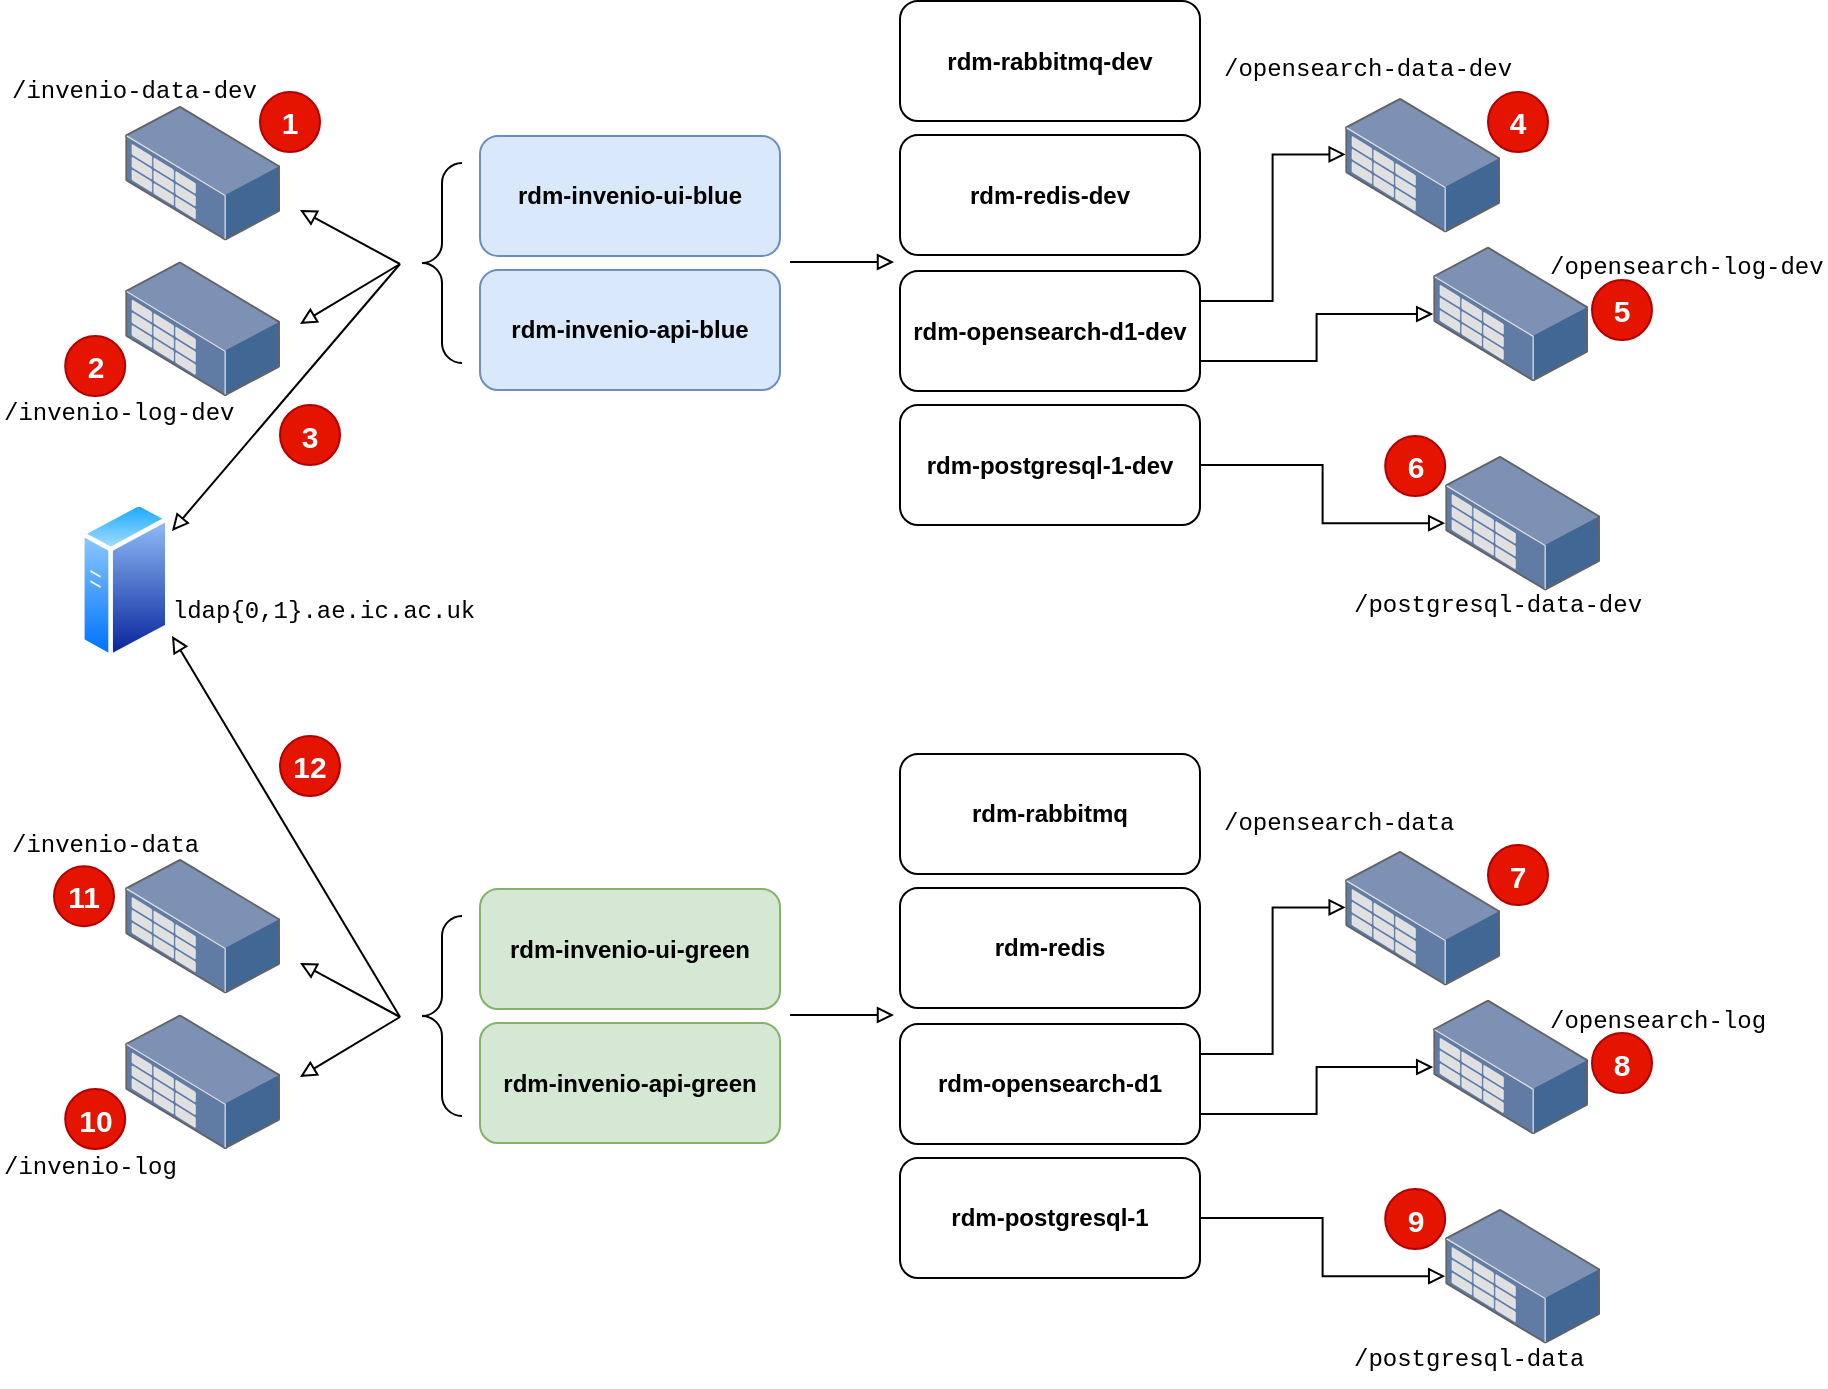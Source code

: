 <mxfile version="24.0.4" type="device">
  <diagram name="Page-1" id="nVotaBMBcOUi8ZcSs_nK">
    <mxGraphModel dx="1434" dy="873" grid="1" gridSize="10" guides="1" tooltips="1" connect="1" arrows="1" fold="1" page="1" pageScale="1" pageWidth="1169" pageHeight="827" math="0" shadow="0">
      <root>
        <mxCell id="0" />
        <mxCell id="1" parent="0" />
        <mxCell id="W2W0EHCvLcg0L5Kenefl-169" value="" style="group" vertex="1" connectable="0" parent="1">
          <mxGeometry x="110" y="132.5" width="913" height="329.5" as="geometry" />
        </mxCell>
        <mxCell id="W2W0EHCvLcg0L5Kenefl-11" value="&lt;b&gt;rdm-invenio-ui-blue&lt;/b&gt;" style="rounded=1;whiteSpace=wrap;html=1;container=0;fillColor=#dae8fc;strokeColor=#6c8ebf;" vertex="1" parent="W2W0EHCvLcg0L5Kenefl-169">
          <mxGeometry x="240" y="67.5" width="150" height="60" as="geometry" />
        </mxCell>
        <mxCell id="W2W0EHCvLcg0L5Kenefl-13" value="&lt;b&gt;rdm-invenio-api-blue&lt;/b&gt;" style="rounded=1;whiteSpace=wrap;html=1;container=0;fillColor=#dae8fc;strokeColor=#6c8ebf;" vertex="1" parent="W2W0EHCvLcg0L5Kenefl-169">
          <mxGeometry x="240" y="134.5" width="150" height="60" as="geometry" />
        </mxCell>
        <mxCell id="W2W0EHCvLcg0L5Kenefl-24" value="" style="endArrow=block;html=1;rounded=0;endFill=0;" edge="1" parent="W2W0EHCvLcg0L5Kenefl-169">
          <mxGeometry width="50" height="50" relative="1" as="geometry">
            <mxPoint x="395" y="130.5" as="sourcePoint" />
            <mxPoint x="447" y="130.5" as="targetPoint" />
          </mxGeometry>
        </mxCell>
        <mxCell id="W2W0EHCvLcg0L5Kenefl-27" value="" style="group" vertex="1" connectable="0" parent="W2W0EHCvLcg0L5Kenefl-169">
          <mxGeometry y="22.5" width="140" height="97.2" as="geometry" />
        </mxCell>
        <mxCell id="W2W0EHCvLcg0L5Kenefl-20" value="" style="image;points=[];aspect=fixed;html=1;align=center;shadow=0;dashed=0;image=img/lib/allied_telesis/storage/Datacenter_Server_Rack_Storage_Unit_Small.svg;" vertex="1" parent="W2W0EHCvLcg0L5Kenefl-27">
          <mxGeometry x="62.6" y="30" width="77.4" height="67.2" as="geometry" />
        </mxCell>
        <mxCell id="W2W0EHCvLcg0L5Kenefl-25" value="&lt;font face=&quot;Courier New&quot;&gt;/invenio-data-dev&lt;/font&gt;" style="text;html=1;align=left;verticalAlign=middle;whiteSpace=wrap;rounded=0;" vertex="1" parent="W2W0EHCvLcg0L5Kenefl-27">
          <mxGeometry x="4" y="7" width="140" height="30" as="geometry" />
        </mxCell>
        <mxCell id="W2W0EHCvLcg0L5Kenefl-46" value="" style="labelPosition=right;align=left;strokeWidth=1;shape=mxgraph.mockup.markup.curlyBrace;html=1;shadow=0;dashed=0;strokeColor=#000000;direction=north;" vertex="1" parent="W2W0EHCvLcg0L5Kenefl-169">
          <mxGeometry x="211" y="81" width="20" height="100" as="geometry" />
        </mxCell>
        <mxCell id="W2W0EHCvLcg0L5Kenefl-1" value="&lt;b&gt;rdm-rabbitmq-dev&lt;/b&gt;" style="rounded=1;whiteSpace=wrap;html=1;container=0;" vertex="1" parent="W2W0EHCvLcg0L5Kenefl-169">
          <mxGeometry x="450" width="150" height="60" as="geometry" />
        </mxCell>
        <mxCell id="W2W0EHCvLcg0L5Kenefl-2" value="&lt;b&gt;rdm-redis-dev&lt;/b&gt;" style="rounded=1;whiteSpace=wrap;html=1;container=0;" vertex="1" parent="W2W0EHCvLcg0L5Kenefl-169">
          <mxGeometry x="450" y="67" width="150" height="60" as="geometry" />
        </mxCell>
        <mxCell id="W2W0EHCvLcg0L5Kenefl-61" style="edgeStyle=orthogonalEdgeStyle;rounded=0;orthogonalLoop=1;jettySize=auto;html=1;exitX=1;exitY=0.75;exitDx=0;exitDy=0;endArrow=block;endFill=0;" edge="1" parent="W2W0EHCvLcg0L5Kenefl-169" source="W2W0EHCvLcg0L5Kenefl-3" target="W2W0EHCvLcg0L5Kenefl-51">
          <mxGeometry relative="1" as="geometry" />
        </mxCell>
        <mxCell id="W2W0EHCvLcg0L5Kenefl-3" value="&lt;b&gt;rdm-opensearch-d1-dev&lt;/b&gt;" style="rounded=1;whiteSpace=wrap;html=1;container=0;" vertex="1" parent="W2W0EHCvLcg0L5Kenefl-169">
          <mxGeometry x="450" y="135" width="150" height="60" as="geometry" />
        </mxCell>
        <mxCell id="W2W0EHCvLcg0L5Kenefl-60" style="edgeStyle=orthogonalEdgeStyle;rounded=0;orthogonalLoop=1;jettySize=auto;html=1;exitX=1;exitY=0.5;exitDx=0;exitDy=0;endArrow=block;endFill=0;" edge="1" parent="W2W0EHCvLcg0L5Kenefl-169" source="W2W0EHCvLcg0L5Kenefl-4" target="W2W0EHCvLcg0L5Kenefl-54">
          <mxGeometry relative="1" as="geometry" />
        </mxCell>
        <mxCell id="W2W0EHCvLcg0L5Kenefl-4" value="&lt;b&gt;rdm-postgresql-1-dev&lt;/b&gt;" style="rounded=1;whiteSpace=wrap;html=1;container=0;" vertex="1" parent="W2W0EHCvLcg0L5Kenefl-169">
          <mxGeometry x="450" y="202" width="150" height="60" as="geometry" />
        </mxCell>
        <mxCell id="W2W0EHCvLcg0L5Kenefl-47" value="" style="group" vertex="1" connectable="0" parent="W2W0EHCvLcg0L5Kenefl-169">
          <mxGeometry x="610" y="18.5" width="160" height="120" as="geometry" />
        </mxCell>
        <mxCell id="W2W0EHCvLcg0L5Kenefl-48" value="" style="image;points=[];aspect=fixed;html=1;align=center;shadow=0;dashed=0;image=img/lib/allied_telesis/storage/Datacenter_Server_Rack_Storage_Unit_Small.svg;" vertex="1" parent="W2W0EHCvLcg0L5Kenefl-47">
          <mxGeometry x="62.6" y="30" width="77.4" height="67.2" as="geometry" />
        </mxCell>
        <mxCell id="W2W0EHCvLcg0L5Kenefl-49" value="&lt;font face=&quot;Courier New&quot;&gt;/opensearch-data-dev&lt;/font&gt;" style="text;html=1;align=left;verticalAlign=middle;whiteSpace=wrap;rounded=0;" vertex="1" parent="W2W0EHCvLcg0L5Kenefl-47">
          <mxGeometry width="150" height="30" as="geometry" />
        </mxCell>
        <mxCell id="W2W0EHCvLcg0L5Kenefl-90" value="&lt;b&gt;&lt;font style=&quot;font-size: 15px;&quot;&gt;4&lt;/font&gt;&lt;/b&gt;" style="ellipse;whiteSpace=wrap;html=1;aspect=fixed;fillColor=#e51400;fontColor=#ffffff;strokeColor=#B20000;" vertex="1" parent="W2W0EHCvLcg0L5Kenefl-47">
          <mxGeometry x="134" y="27" width="30" height="30" as="geometry" />
        </mxCell>
        <mxCell id="W2W0EHCvLcg0L5Kenefl-56" style="edgeStyle=orthogonalEdgeStyle;rounded=0;orthogonalLoop=1;jettySize=auto;html=1;exitX=1;exitY=0.25;exitDx=0;exitDy=0;entryX=0.003;entryY=0.42;entryDx=0;entryDy=0;entryPerimeter=0;endArrow=block;endFill=0;" edge="1" parent="W2W0EHCvLcg0L5Kenefl-169" source="W2W0EHCvLcg0L5Kenefl-3" target="W2W0EHCvLcg0L5Kenefl-48">
          <mxGeometry relative="1" as="geometry" />
        </mxCell>
        <mxCell id="W2W0EHCvLcg0L5Kenefl-22" value="" style="endArrow=block;html=1;rounded=0;endFill=0;" edge="1" parent="W2W0EHCvLcg0L5Kenefl-169">
          <mxGeometry width="50" height="50" relative="1" as="geometry">
            <mxPoint x="200" y="131.5" as="sourcePoint" />
            <mxPoint x="150" y="104.5" as="targetPoint" />
          </mxGeometry>
        </mxCell>
        <mxCell id="W2W0EHCvLcg0L5Kenefl-89" value="&lt;b&gt;&lt;font style=&quot;font-size: 15px;&quot;&gt;1&lt;/font&gt;&lt;/b&gt;" style="ellipse;whiteSpace=wrap;html=1;aspect=fixed;fillColor=#e51400;fontColor=#ffffff;strokeColor=#B20000;" vertex="1" parent="W2W0EHCvLcg0L5Kenefl-169">
          <mxGeometry x="130" y="45.5" width="30" height="30" as="geometry" />
        </mxCell>
        <mxCell id="W2W0EHCvLcg0L5Kenefl-92" value="&lt;b&gt;&lt;font style=&quot;font-size: 15px;&quot;&gt;6&lt;/font&gt;&lt;/b&gt;" style="ellipse;whiteSpace=wrap;html=1;aspect=fixed;fillColor=#e51400;fontColor=#ffffff;strokeColor=#B20000;" vertex="1" parent="W2W0EHCvLcg0L5Kenefl-169">
          <mxGeometry x="692.6" y="217.5" width="30" height="30" as="geometry" />
        </mxCell>
        <mxCell id="W2W0EHCvLcg0L5Kenefl-125" value="" style="endArrow=block;html=1;rounded=0;endFill=0;" edge="1" parent="W2W0EHCvLcg0L5Kenefl-169">
          <mxGeometry width="50" height="50" relative="1" as="geometry">
            <mxPoint x="200" y="131.5" as="sourcePoint" />
            <mxPoint x="150" y="161.5" as="targetPoint" />
          </mxGeometry>
        </mxCell>
        <mxCell id="W2W0EHCvLcg0L5Kenefl-123" value="" style="image;points=[];aspect=fixed;html=1;align=center;shadow=0;dashed=0;image=img/lib/allied_telesis/storage/Datacenter_Server_Rack_Storage_Unit_Small.svg;" vertex="1" parent="W2W0EHCvLcg0L5Kenefl-169">
          <mxGeometry x="62.6" y="130.3" width="77.4" height="67.2" as="geometry" />
        </mxCell>
        <mxCell id="W2W0EHCvLcg0L5Kenefl-124" value="&lt;font face=&quot;Courier New&quot;&gt;/invenio-log-dev&lt;/font&gt;" style="text;html=1;align=left;verticalAlign=middle;whiteSpace=wrap;rounded=0;" vertex="1" parent="W2W0EHCvLcg0L5Kenefl-169">
          <mxGeometry y="190.5" width="140" height="30" as="geometry" />
        </mxCell>
        <mxCell id="W2W0EHCvLcg0L5Kenefl-126" value="&lt;b&gt;&lt;font style=&quot;font-size: 15px;&quot;&gt;2&lt;/font&gt;&lt;/b&gt;" style="ellipse;whiteSpace=wrap;html=1;aspect=fixed;fillColor=#e51400;fontColor=#ffffff;strokeColor=#B20000;" vertex="1" parent="W2W0EHCvLcg0L5Kenefl-169">
          <mxGeometry x="32.6" y="167.5" width="30" height="30" as="geometry" />
        </mxCell>
        <mxCell id="W2W0EHCvLcg0L5Kenefl-129" value="" style="endArrow=block;html=1;rounded=0;endFill=0;entryX=1.027;entryY=0.193;entryDx=0;entryDy=0;entryPerimeter=0;" edge="1" parent="W2W0EHCvLcg0L5Kenefl-169" target="W2W0EHCvLcg0L5Kenefl-132">
          <mxGeometry width="50" height="50" relative="1" as="geometry">
            <mxPoint x="200" y="131.5" as="sourcePoint" />
            <mxPoint x="159" y="171.5" as="targetPoint" />
          </mxGeometry>
        </mxCell>
        <mxCell id="W2W0EHCvLcg0L5Kenefl-131" value="&lt;b&gt;&lt;font style=&quot;font-size: 15px;&quot;&gt;3&lt;/font&gt;&lt;/b&gt;" style="ellipse;whiteSpace=wrap;html=1;aspect=fixed;fillColor=#e51400;fontColor=#ffffff;strokeColor=#B20000;" vertex="1" parent="W2W0EHCvLcg0L5Kenefl-169">
          <mxGeometry x="140" y="202" width="30" height="30" as="geometry" />
        </mxCell>
        <mxCell id="W2W0EHCvLcg0L5Kenefl-132" value="" style="image;aspect=fixed;perimeter=ellipsePerimeter;html=1;align=center;shadow=0;dashed=0;spacingTop=3;image=img/lib/active_directory/generic_server.svg;" vertex="1" parent="W2W0EHCvLcg0L5Kenefl-169">
          <mxGeometry x="40" y="249.5" width="44.8" height="80" as="geometry" />
        </mxCell>
        <mxCell id="W2W0EHCvLcg0L5Kenefl-133" value="&lt;span style=&quot;font-family: &amp;quot;Courier New&amp;quot;;&quot;&gt;ldap{0,1}.ae.ic.ac.uk&lt;/span&gt;" style="text;html=1;align=center;verticalAlign=middle;whiteSpace=wrap;rounded=0;" vertex="1" parent="W2W0EHCvLcg0L5Kenefl-169">
          <mxGeometry x="132" y="289.5" width="60" height="30" as="geometry" />
        </mxCell>
        <mxCell id="W2W0EHCvLcg0L5Kenefl-51" value="" style="image;points=[];aspect=fixed;html=1;align=center;shadow=0;dashed=0;image=img/lib/allied_telesis/storage/Datacenter_Server_Rack_Storage_Unit_Small.svg;" vertex="1" parent="W2W0EHCvLcg0L5Kenefl-169">
          <mxGeometry x="716.6" y="122.9" width="77.4" height="67.2" as="geometry" />
        </mxCell>
        <mxCell id="W2W0EHCvLcg0L5Kenefl-52" value="&lt;font face=&quot;Courier New&quot;&gt;/opensearch-log-dev&lt;/font&gt;" style="text;html=1;align=left;verticalAlign=middle;whiteSpace=wrap;rounded=0;" vertex="1" parent="W2W0EHCvLcg0L5Kenefl-169">
          <mxGeometry x="773" y="117.7" width="140" height="30" as="geometry" />
        </mxCell>
        <mxCell id="W2W0EHCvLcg0L5Kenefl-91" value="&lt;b&gt;&lt;font style=&quot;font-size: 15px;&quot;&gt;5&lt;/font&gt;&lt;/b&gt;" style="ellipse;whiteSpace=wrap;html=1;aspect=fixed;fillColor=#e51400;fontColor=#ffffff;strokeColor=#B20000;" vertex="1" parent="W2W0EHCvLcg0L5Kenefl-169">
          <mxGeometry x="796" y="139.5" width="30" height="30" as="geometry" />
        </mxCell>
        <mxCell id="W2W0EHCvLcg0L5Kenefl-54" value="" style="image;points=[];aspect=fixed;html=1;align=center;shadow=0;dashed=0;image=img/lib/allied_telesis/storage/Datacenter_Server_Rack_Storage_Unit_Small.svg;" vertex="1" parent="W2W0EHCvLcg0L5Kenefl-169">
          <mxGeometry x="722.6" y="227.5" width="77.4" height="67.2" as="geometry" />
        </mxCell>
        <mxCell id="W2W0EHCvLcg0L5Kenefl-55" value="&lt;font face=&quot;Courier New&quot;&gt;/postgresql-data-dev&lt;/font&gt;" style="text;html=1;align=left;verticalAlign=middle;whiteSpace=wrap;rounded=0;" vertex="1" parent="W2W0EHCvLcg0L5Kenefl-169">
          <mxGeometry x="675.3" y="286.5" width="160" height="30" as="geometry" />
        </mxCell>
        <mxCell id="W2W0EHCvLcg0L5Kenefl-134" value="&lt;b&gt;rdm-invenio-ui-green&lt;/b&gt;" style="rounded=1;whiteSpace=wrap;html=1;container=0;fillColor=#d5e8d4;strokeColor=#82b366;" vertex="1" parent="1">
          <mxGeometry x="350" y="576.5" width="150" height="60" as="geometry" />
        </mxCell>
        <mxCell id="W2W0EHCvLcg0L5Kenefl-135" value="&lt;b&gt;rdm-invenio-api-green&lt;/b&gt;" style="rounded=1;whiteSpace=wrap;html=1;container=0;fillColor=#d5e8d4;strokeColor=#82b366;" vertex="1" parent="1">
          <mxGeometry x="350" y="643.5" width="150" height="60" as="geometry" />
        </mxCell>
        <mxCell id="W2W0EHCvLcg0L5Kenefl-136" value="" style="endArrow=block;html=1;rounded=0;endFill=0;" edge="1" parent="1">
          <mxGeometry width="50" height="50" relative="1" as="geometry">
            <mxPoint x="505" y="639.5" as="sourcePoint" />
            <mxPoint x="557" y="639.5" as="targetPoint" />
          </mxGeometry>
        </mxCell>
        <mxCell id="W2W0EHCvLcg0L5Kenefl-137" value="" style="group" vertex="1" connectable="0" parent="1">
          <mxGeometry x="110" y="531.5" width="140" height="97.2" as="geometry" />
        </mxCell>
        <mxCell id="W2W0EHCvLcg0L5Kenefl-138" value="" style="image;points=[];aspect=fixed;html=1;align=center;shadow=0;dashed=0;image=img/lib/allied_telesis/storage/Datacenter_Server_Rack_Storage_Unit_Small.svg;" vertex="1" parent="W2W0EHCvLcg0L5Kenefl-137">
          <mxGeometry x="62.6" y="30" width="77.4" height="67.2" as="geometry" />
        </mxCell>
        <mxCell id="W2W0EHCvLcg0L5Kenefl-139" value="&lt;font face=&quot;Courier New&quot;&gt;/invenio-data&lt;/font&gt;" style="text;html=1;align=left;verticalAlign=middle;whiteSpace=wrap;rounded=0;" vertex="1" parent="W2W0EHCvLcg0L5Kenefl-137">
          <mxGeometry x="4" y="7" width="140" height="30" as="geometry" />
        </mxCell>
        <mxCell id="W2W0EHCvLcg0L5Kenefl-153" value="&lt;b&gt;&lt;font style=&quot;font-size: 15px;&quot;&gt;11&lt;/font&gt;&lt;/b&gt;" style="ellipse;whiteSpace=wrap;html=1;aspect=fixed;fillColor=#e51400;fontColor=#ffffff;strokeColor=#B20000;" vertex="1" parent="W2W0EHCvLcg0L5Kenefl-137">
          <mxGeometry x="27" y="33.6" width="30" height="30" as="geometry" />
        </mxCell>
        <mxCell id="W2W0EHCvLcg0L5Kenefl-140" value="" style="labelPosition=right;align=left;strokeWidth=1;shape=mxgraph.mockup.markup.curlyBrace;html=1;shadow=0;dashed=0;strokeColor=#000000;direction=north;" vertex="1" parent="1">
          <mxGeometry x="321" y="590" width="20" height="100" as="geometry" />
        </mxCell>
        <mxCell id="W2W0EHCvLcg0L5Kenefl-141" value="&lt;b&gt;rdm-rabbitmq&lt;/b&gt;" style="rounded=1;whiteSpace=wrap;html=1;container=0;" vertex="1" parent="1">
          <mxGeometry x="560" y="509" width="150" height="60" as="geometry" />
        </mxCell>
        <mxCell id="W2W0EHCvLcg0L5Kenefl-142" value="&lt;b&gt;rdm-redis&lt;/b&gt;" style="rounded=1;whiteSpace=wrap;html=1;container=0;" vertex="1" parent="1">
          <mxGeometry x="560" y="576" width="150" height="60" as="geometry" />
        </mxCell>
        <mxCell id="W2W0EHCvLcg0L5Kenefl-143" style="edgeStyle=orthogonalEdgeStyle;rounded=0;orthogonalLoop=1;jettySize=auto;html=1;exitX=1;exitY=0.75;exitDx=0;exitDy=0;endArrow=block;endFill=0;" edge="1" source="W2W0EHCvLcg0L5Kenefl-144" target="W2W0EHCvLcg0L5Kenefl-163" parent="1">
          <mxGeometry relative="1" as="geometry" />
        </mxCell>
        <mxCell id="W2W0EHCvLcg0L5Kenefl-144" value="&lt;b&gt;rdm-opensearch-d1&lt;/b&gt;" style="rounded=1;whiteSpace=wrap;html=1;container=0;" vertex="1" parent="1">
          <mxGeometry x="560" y="644" width="150" height="60" as="geometry" />
        </mxCell>
        <mxCell id="W2W0EHCvLcg0L5Kenefl-145" style="edgeStyle=orthogonalEdgeStyle;rounded=0;orthogonalLoop=1;jettySize=auto;html=1;exitX=1;exitY=0.5;exitDx=0;exitDy=0;endArrow=block;endFill=0;" edge="1" source="W2W0EHCvLcg0L5Kenefl-146" target="W2W0EHCvLcg0L5Kenefl-166" parent="1">
          <mxGeometry relative="1" as="geometry" />
        </mxCell>
        <mxCell id="W2W0EHCvLcg0L5Kenefl-146" value="&lt;b&gt;rdm-postgresql-1&lt;/b&gt;" style="rounded=1;whiteSpace=wrap;html=1;container=0;" vertex="1" parent="1">
          <mxGeometry x="560" y="711" width="150" height="60" as="geometry" />
        </mxCell>
        <mxCell id="W2W0EHCvLcg0L5Kenefl-147" value="" style="group" vertex="1" connectable="0" parent="1">
          <mxGeometry x="720" y="527.5" width="160" height="120" as="geometry" />
        </mxCell>
        <mxCell id="W2W0EHCvLcg0L5Kenefl-148" value="" style="image;points=[];aspect=fixed;html=1;align=center;shadow=0;dashed=0;image=img/lib/allied_telesis/storage/Datacenter_Server_Rack_Storage_Unit_Small.svg;" vertex="1" parent="W2W0EHCvLcg0L5Kenefl-147">
          <mxGeometry x="62.6" y="30" width="77.4" height="67.2" as="geometry" />
        </mxCell>
        <mxCell id="W2W0EHCvLcg0L5Kenefl-149" value="&lt;font face=&quot;Courier New&quot;&gt;/opensearch-data&lt;/font&gt;" style="text;html=1;align=left;verticalAlign=middle;whiteSpace=wrap;rounded=0;" vertex="1" parent="W2W0EHCvLcg0L5Kenefl-147">
          <mxGeometry width="150" height="30" as="geometry" />
        </mxCell>
        <mxCell id="W2W0EHCvLcg0L5Kenefl-150" value="&lt;b&gt;&lt;font style=&quot;font-size: 15px;&quot;&gt;7&lt;/font&gt;&lt;/b&gt;" style="ellipse;whiteSpace=wrap;html=1;aspect=fixed;fillColor=#e51400;fontColor=#ffffff;strokeColor=#B20000;" vertex="1" parent="W2W0EHCvLcg0L5Kenefl-147">
          <mxGeometry x="134" y="27" width="30" height="30" as="geometry" />
        </mxCell>
        <mxCell id="W2W0EHCvLcg0L5Kenefl-151" style="edgeStyle=orthogonalEdgeStyle;rounded=0;orthogonalLoop=1;jettySize=auto;html=1;exitX=1;exitY=0.25;exitDx=0;exitDy=0;entryX=0.003;entryY=0.42;entryDx=0;entryDy=0;entryPerimeter=0;endArrow=block;endFill=0;" edge="1" source="W2W0EHCvLcg0L5Kenefl-144" target="W2W0EHCvLcg0L5Kenefl-148" parent="1">
          <mxGeometry relative="1" as="geometry" />
        </mxCell>
        <mxCell id="W2W0EHCvLcg0L5Kenefl-152" value="" style="endArrow=block;html=1;rounded=0;endFill=0;" edge="1" parent="1">
          <mxGeometry width="50" height="50" relative="1" as="geometry">
            <mxPoint x="310" y="640.5" as="sourcePoint" />
            <mxPoint x="260" y="613.5" as="targetPoint" />
          </mxGeometry>
        </mxCell>
        <mxCell id="W2W0EHCvLcg0L5Kenefl-154" value="&lt;b&gt;&lt;font style=&quot;font-size: 15px;&quot;&gt;9&lt;/font&gt;&lt;/b&gt;" style="ellipse;whiteSpace=wrap;html=1;aspect=fixed;fillColor=#e51400;fontColor=#ffffff;strokeColor=#B20000;" vertex="1" parent="1">
          <mxGeometry x="802.6" y="726.5" width="30" height="30" as="geometry" />
        </mxCell>
        <mxCell id="W2W0EHCvLcg0L5Kenefl-155" value="" style="endArrow=block;html=1;rounded=0;endFill=0;" edge="1" parent="1">
          <mxGeometry width="50" height="50" relative="1" as="geometry">
            <mxPoint x="310" y="640.5" as="sourcePoint" />
            <mxPoint x="260" y="670.5" as="targetPoint" />
          </mxGeometry>
        </mxCell>
        <mxCell id="W2W0EHCvLcg0L5Kenefl-156" value="" style="image;points=[];aspect=fixed;html=1;align=center;shadow=0;dashed=0;image=img/lib/allied_telesis/storage/Datacenter_Server_Rack_Storage_Unit_Small.svg;" vertex="1" parent="1">
          <mxGeometry x="172.6" y="639.3" width="77.4" height="67.2" as="geometry" />
        </mxCell>
        <mxCell id="W2W0EHCvLcg0L5Kenefl-157" value="&lt;font face=&quot;Courier New&quot;&gt;/invenio-log&lt;/font&gt;" style="text;html=1;align=left;verticalAlign=middle;whiteSpace=wrap;rounded=0;" vertex="1" parent="1">
          <mxGeometry x="110" y="699.5" width="140" height="30" as="geometry" />
        </mxCell>
        <mxCell id="W2W0EHCvLcg0L5Kenefl-158" value="&lt;b&gt;&lt;font style=&quot;font-size: 15px;&quot;&gt;10&lt;/font&gt;&lt;/b&gt;" style="ellipse;whiteSpace=wrap;html=1;aspect=fixed;fillColor=#e51400;fontColor=#ffffff;strokeColor=#B20000;" vertex="1" parent="1">
          <mxGeometry x="142.6" y="676.5" width="30" height="30" as="geometry" />
        </mxCell>
        <mxCell id="W2W0EHCvLcg0L5Kenefl-159" value="" style="endArrow=block;html=1;rounded=0;endFill=0;" edge="1" parent="1">
          <mxGeometry width="50" height="50" relative="1" as="geometry">
            <mxPoint x="310" y="640.5" as="sourcePoint" />
            <mxPoint x="196" y="450" as="targetPoint" />
          </mxGeometry>
        </mxCell>
        <mxCell id="W2W0EHCvLcg0L5Kenefl-163" value="" style="image;points=[];aspect=fixed;html=1;align=center;shadow=0;dashed=0;image=img/lib/allied_telesis/storage/Datacenter_Server_Rack_Storage_Unit_Small.svg;" vertex="1" parent="1">
          <mxGeometry x="826.6" y="631.9" width="77.4" height="67.2" as="geometry" />
        </mxCell>
        <mxCell id="W2W0EHCvLcg0L5Kenefl-164" value="&lt;font face=&quot;Courier New&quot;&gt;/opensearch-log&lt;/font&gt;" style="text;html=1;align=left;verticalAlign=middle;whiteSpace=wrap;rounded=0;" vertex="1" parent="1">
          <mxGeometry x="883" y="626.7" width="140" height="30" as="geometry" />
        </mxCell>
        <mxCell id="W2W0EHCvLcg0L5Kenefl-165" value="&lt;b&gt;&lt;font style=&quot;font-size: 15px;&quot;&gt;8&lt;/font&gt;&lt;/b&gt;" style="ellipse;whiteSpace=wrap;html=1;aspect=fixed;fillColor=#e51400;fontColor=#ffffff;strokeColor=#B20000;" vertex="1" parent="1">
          <mxGeometry x="906" y="648.5" width="30" height="30" as="geometry" />
        </mxCell>
        <mxCell id="W2W0EHCvLcg0L5Kenefl-166" value="" style="image;points=[];aspect=fixed;html=1;align=center;shadow=0;dashed=0;image=img/lib/allied_telesis/storage/Datacenter_Server_Rack_Storage_Unit_Small.svg;" vertex="1" parent="1">
          <mxGeometry x="832.6" y="736.5" width="77.4" height="67.2" as="geometry" />
        </mxCell>
        <mxCell id="W2W0EHCvLcg0L5Kenefl-167" value="&lt;font face=&quot;Courier New&quot;&gt;/postgresql-data&lt;/font&gt;" style="text;html=1;align=left;verticalAlign=middle;whiteSpace=wrap;rounded=0;" vertex="1" parent="1">
          <mxGeometry x="785.3" y="795.5" width="160" height="30" as="geometry" />
        </mxCell>
        <mxCell id="W2W0EHCvLcg0L5Kenefl-170" value="&lt;b&gt;&lt;font style=&quot;font-size: 15px;&quot;&gt;12&lt;/font&gt;&lt;/b&gt;" style="ellipse;whiteSpace=wrap;html=1;aspect=fixed;fillColor=#e51400;fontColor=#ffffff;strokeColor=#B20000;" vertex="1" parent="1">
          <mxGeometry x="250" y="500" width="30" height="30" as="geometry" />
        </mxCell>
      </root>
    </mxGraphModel>
  </diagram>
</mxfile>
